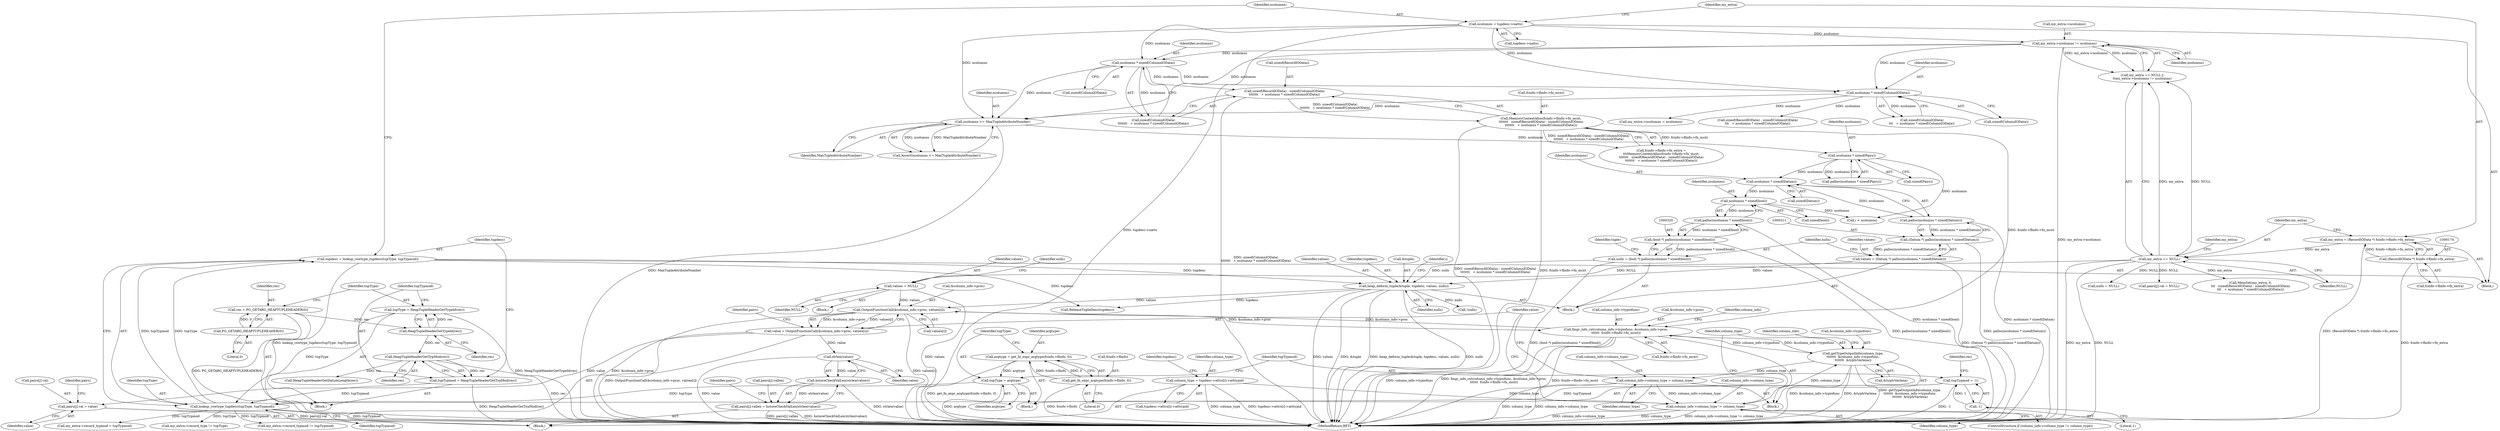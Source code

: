 digraph "0_postgres_31400a673325147e1205326008e32135a78b4d8a_1@array" {
"1000488" [label="(Call,OutputFunctionCall(&column_info->proc, values[i]))"];
"1000468" [label="(Call,fmgr_info_cxt(column_info->typiofunc, &column_info->proc,\n\t\t\t\t\t\t  fcinfo->flinfo->fn_mcxt))"];
"1000460" [label="(Call,getTypeOutputInfo(column_type,\n\t\t\t\t\t\t\t  &column_info->typiofunc,\n\t\t\t\t\t\t\t  &typIsVarlena))"];
"1000453" [label="(Call,column_info->column_type != column_type)"];
"1000481" [label="(Call,column_info->column_type = column_type)"];
"1000364" [label="(Call,column_type = tupdesc->attrs[i]->atttypid)"];
"1000488" [label="(Call,OutputFunctionCall(&column_info->proc, values[i]))"];
"1000326" [label="(Call,heap_deform_tuple(&tuple, tupdesc, values, nulls))"];
"1000161" [label="(Call,tupdesc = lookup_rowtype_tupdesc(tupType, tupTypmod))"];
"1000163" [label="(Call,lookup_rowtype_tupdesc(tupType, tupTypmod))"];
"1000153" [label="(Call,tupType = HeapTupleHeaderGetTypeId(rec))"];
"1000155" [label="(Call,HeapTupleHeaderGetTypeId(rec))"];
"1000149" [label="(Call,rec = PG_GETARG_HEAPTUPLEHEADER(0))"];
"1000151" [label="(Call,PG_GETARG_HEAPTUPLEHEADER(0))"];
"1000137" [label="(Call,tupType = argtype)"];
"1000130" [label="(Call,argtype = get_fn_expr_argtype(fcinfo->flinfo, 0))"];
"1000132" [label="(Call,get_fn_expr_argtype(fcinfo->flinfo, 0))"];
"1000140" [label="(Call,tupTypmod = -1)"];
"1000142" [label="(Call,-1)"];
"1000157" [label="(Call,tupTypmod = HeapTupleHeaderGetTypMod(rec))"];
"1000159" [label="(Call,HeapTupleHeaderGetTypMod(rec))"];
"1000308" [label="(Call,values = (Datum *) palloc(ncolumns * sizeof(Datum)))"];
"1000310" [label="(Call,(Datum *) palloc(ncolumns * sizeof(Datum)))"];
"1000312" [label="(Call,palloc(ncolumns * sizeof(Datum)))"];
"1000313" [label="(Call,ncolumns * sizeof(Datum))"];
"1000280" [label="(Call,ncolumns * sizeof(Pairs))"];
"1000274" [label="(Call,ncolumns <= MaxTupleAttributeNumber)"];
"1000209" [label="(Call,ncolumns * sizeof(ColumnIOData))"];
"1000185" [label="(Call,my_extra->ncolumns != ncolumns)"];
"1000166" [label="(Call,ncolumns = tupdesc->natts)"];
"1000254" [label="(Call,ncolumns * sizeof(ColumnIOData))"];
"1000317" [label="(Call,nulls = (bool *) palloc(ncolumns * sizeof(bool)))"];
"1000319" [label="(Call,(bool *) palloc(ncolumns * sizeof(bool)))"];
"1000321" [label="(Call,palloc(ncolumns * sizeof(bool)))"];
"1000322" [label="(Call,ncolumns * sizeof(bool))"];
"1000334" [label="(Call,values = NULL)"];
"1000182" [label="(Call,my_extra == NULL)"];
"1000171" [label="(Call,my_extra = (RecordIOData *) fcinfo->flinfo->fn_extra)"];
"1000173" [label="(Call,(RecordIOData *) fcinfo->flinfo->fn_extra)"];
"1000197" [label="(Call,MemoryContextAlloc(fcinfo->flinfo->fn_mcxt,\n\t\t\t\t\t\t\t   sizeof(RecordIOData) - sizeof(ColumnIOData)\n\t\t\t\t\t\t\t   + ncolumns * sizeof(ColumnIOData)))"];
"1000203" [label="(Call,sizeof(RecordIOData) - sizeof(ColumnIOData)\n\t\t\t\t\t\t\t   + ncolumns * sizeof(ColumnIOData))"];
"1000486" [label="(Call,value = OutputFunctionCall(&column_info->proc, values[i]))"];
"1000496" [label="(Call,pairs[j].val = value)"];
"1000510" [label="(Call,strlen(value))"];
"1000509" [label="(Call,hstoreCheckValLen(strlen(value)))"];
"1000503" [label="(Call,pairs[j].vallen = hstoreCheckValLen(strlen(value)))"];
"1000133" [label="(Call,fcinfo->flinfo)"];
"1000204" [label="(Call,sizeof(RecordIOData))"];
"1000275" [label="(Identifier,ncolumns)"];
"1000137" [label="(Call,tupType = argtype)"];
"1000279" [label="(Call,palloc(ncolumns * sizeof(Pairs)))"];
"1000203" [label="(Call,sizeof(RecordIOData) - sizeof(ColumnIOData)\n\t\t\t\t\t\t\t   + ncolumns * sizeof(ColumnIOData))"];
"1000458" [label="(Block,)"];
"1000166" [label="(Call,ncolumns = tupdesc->natts)"];
"1000503" [label="(Call,pairs[j].vallen = hstoreCheckValLen(strlen(value)))"];
"1000335" [label="(Identifier,values)"];
"1000187" [label="(Identifier,my_extra)"];
"1000183" [label="(Identifier,my_extra)"];
"1000510" [label="(Call,strlen(value))"];
"1000364" [label="(Call,column_type = tupdesc->attrs[i]->atttypid)"];
"1000472" [label="(Call,&column_info->proc)"];
"1000139" [label="(Identifier,argtype)"];
"1000175" [label="(Call,fcinfo->flinfo->fn_extra)"];
"1000497" [label="(Call,pairs[j].val)"];
"1000312" [label="(Call,palloc(ncolumns * sizeof(Datum)))"];
"1000132" [label="(Call,get_fn_expr_argtype(fcinfo->flinfo, 0))"];
"1000268" [label="(Call,my_extra->ncolumns = ncolumns)"];
"1000308" [label="(Call,values = (Datum *) palloc(ncolumns * sizeof(Datum)))"];
"1000470" [label="(Identifier,column_info)"];
"1000172" [label="(Identifier,my_extra)"];
"1000506" [label="(Identifier,pairs)"];
"1000486" [label="(Call,value = OutputFunctionCall(&column_info->proc, values[i]))"];
"1000322" [label="(Call,ncolumns * sizeof(bool))"];
"1000131" [label="(Identifier,argtype)"];
"1000181" [label="(Call,my_extra == NULL ||\n\t\tmy_extra->ncolumns != ncolumns)"];
"1000185" [label="(Call,my_extra->ncolumns != ncolumns)"];
"1000165" [label="(Identifier,tupTypmod)"];
"1000460" [label="(Call,getTypeOutputInfo(column_type,\n\t\t\t\t\t\t\t  &column_info->typiofunc,\n\t\t\t\t\t\t\t  &typIsVarlena))"];
"1000209" [label="(Call,ncolumns * sizeof(ColumnIOData))"];
"1000173" [label="(Call,(RecordIOData *) fcinfo->flinfo->fn_extra)"];
"1000330" [label="(Identifier,values)"];
"1000496" [label="(Call,pairs[j].val = value)"];
"1000336" [label="(Identifier,NULL)"];
"1000541" [label="(Call,ReleaseTupleDesc(tupdesc))"];
"1000366" [label="(Call,tupdesc->attrs[i]->atttypid)"];
"1000329" [label="(Identifier,tupdesc)"];
"1000168" [label="(Call,tupdesc->natts)"];
"1000324" [label="(Call,sizeof(bool))"];
"1000286" [label="(Block,)"];
"1000152" [label="(Literal,0)"];
"1000333" [label="(Block,)"];
"1000159" [label="(Call,HeapTupleHeaderGetTypMod(rec))"];
"1000191" [label="(Call,fcinfo->flinfo->fn_extra =\n\t\t\tMemoryContextAlloc(fcinfo->flinfo->fn_mcxt,\n\t\t\t\t\t\t\t   sizeof(RecordIOData) - sizeof(ColumnIOData)\n\t\t\t\t\t\t\t   + ncolumns * sizeof(ColumnIOData)))"];
"1000140" [label="(Call,tupTypmod = -1)"];
"1000198" [label="(Call,fcinfo->flinfo->fn_mcxt)"];
"1000162" [label="(Identifier,tupdesc)"];
"1000327" [label="(Call,&tuple)"];
"1000485" [label="(Identifier,column_type)"];
"1000138" [label="(Identifier,tupType)"];
"1000157" [label="(Call,tupTypmod = HeapTupleHeaderGetTypMod(rec))"];
"1000415" [label="(Call,!nulls)"];
"1000189" [label="(Identifier,ncolumns)"];
"1000323" [label="(Identifier,ncolumns)"];
"1000326" [label="(Call,heap_deform_tuple(&tuple, tupdesc, values, nulls))"];
"1000245" [label="(Call,MemSet(my_extra, 0,\n\t\t\t   sizeof(RecordIOData) - sizeof(ColumnIOData)\n\t\t\t   + ncolumns * sizeof(ColumnIOData)))"];
"1000282" [label="(Call,sizeof(Pairs))"];
"1000148" [label="(Block,)"];
"1000153" [label="(Call,tupType = HeapTupleHeaderGetTypeId(rec))"];
"1000154" [label="(Identifier,tupType)"];
"1000511" [label="(Identifier,value)"];
"1000334" [label="(Call,values = NULL)"];
"1000151" [label="(Call,PG_GETARG_HEAPTUPLEHEADER(0))"];
"1000263" [label="(Call,my_extra->record_typmod = tupTypmod)"];
"1000493" [label="(Call,values[i])"];
"1000143" [label="(Literal,1)"];
"1000161" [label="(Call,tupdesc = lookup_rowtype_tupdesc(tupType, tupTypmod))"];
"1000452" [label="(ControlStructure,if (column_info->column_type != column_type))"];
"1000254" [label="(Call,ncolumns * sizeof(ColumnIOData))"];
"1000488" [label="(Call,OutputFunctionCall(&column_info->proc, values[i]))"];
"1000461" [label="(Identifier,column_type)"];
"1000476" [label="(Call,fcinfo->flinfo->fn_mcxt)"];
"1000291" [label="(Call,HeapTupleHeaderGetDatumLength(rec))"];
"1000499" [label="(Identifier,pairs)"];
"1000141" [label="(Identifier,tupTypmod)"];
"1000186" [label="(Call,my_extra->ncolumns)"];
"1000184" [label="(Identifier,NULL)"];
"1000309" [label="(Identifier,values)"];
"1000343" [label="(Identifier,i)"];
"1000155" [label="(Call,HeapTupleHeaderGetTypeId(rec))"];
"1000314" [label="(Identifier,ncolumns)"];
"1000337" [label="(Call,nulls = NULL)"];
"1000142" [label="(Call,-1)"];
"1000110" [label="(Block,)"];
"1000489" [label="(Call,&column_info->proc)"];
"1000315" [label="(Call,sizeof(Datum))"];
"1000211" [label="(Call,sizeof(ColumnIOData))"];
"1000234" [label="(Call,my_extra->record_type != tupType)"];
"1000197" [label="(Call,MemoryContextAlloc(fcinfo->flinfo->fn_mcxt,\n\t\t\t\t\t\t\t   sizeof(RecordIOData) - sizeof(ColumnIOData)\n\t\t\t\t\t\t\t   + ncolumns * sizeof(ColumnIOData)))"];
"1000248" [label="(Call,sizeof(RecordIOData) - sizeof(ColumnIOData)\n\t\t\t   + ncolumns * sizeof(ColumnIOData))"];
"1000468" [label="(Call,fmgr_info_cxt(column_info->typiofunc, &column_info->proc,\n\t\t\t\t\t\t  fcinfo->flinfo->fn_mcxt))"];
"1000318" [label="(Identifier,nulls)"];
"1000483" [label="(Identifier,column_info)"];
"1000158" [label="(Identifier,tupTypmod)"];
"1000502" [label="(Identifier,value)"];
"1000163" [label="(Call,lookup_rowtype_tupdesc(tupType, tupTypmod))"];
"1000149" [label="(Call,rec = PG_GETARG_HEAPTUPLEHEADER(0))"];
"1000545" [label="(MethodReturn,RET)"];
"1000365" [label="(Identifier,column_type)"];
"1000276" [label="(Identifier,MaxTupleAttributeNumber)"];
"1000255" [label="(Identifier,ncolumns)"];
"1000338" [label="(Identifier,nulls)"];
"1000378" [label="(Identifier,tupdesc)"];
"1000239" [label="(Call,my_extra->record_typmod != tupTypmod)"];
"1000156" [label="(Identifier,rec)"];
"1000280" [label="(Call,ncolumns * sizeof(Pairs))"];
"1000128" [label="(Block,)"];
"1000348" [label="(Call,i < ncolumns)"];
"1000321" [label="(Call,palloc(ncolumns * sizeof(bool)))"];
"1000150" [label="(Identifier,rec)"];
"1000469" [label="(Call,column_info->typiofunc)"];
"1000454" [label="(Call,column_info->column_type)"];
"1000313" [label="(Call,ncolumns * sizeof(Datum))"];
"1000210" [label="(Identifier,ncolumns)"];
"1000509" [label="(Call,hstoreCheckValLen(strlen(value)))"];
"1000164" [label="(Identifier,tupType)"];
"1000182" [label="(Call,my_extra == NULL)"];
"1000251" [label="(Call,sizeof(ColumnIOData)\n\t\t\t   + ncolumns * sizeof(ColumnIOData))"];
"1000453" [label="(Call,column_info->column_type != column_type)"];
"1000256" [label="(Call,sizeof(ColumnIOData))"];
"1000145" [label="(Identifier,rec)"];
"1000171" [label="(Call,my_extra = (RecordIOData *) fcinfo->flinfo->fn_extra)"];
"1000457" [label="(Identifier,column_type)"];
"1000130" [label="(Call,argtype = get_fn_expr_argtype(fcinfo->flinfo, 0))"];
"1000281" [label="(Identifier,ncolumns)"];
"1000328" [label="(Identifier,tuple)"];
"1000487" [label="(Identifier,value)"];
"1000466" [label="(Call,&typIsVarlena)"];
"1000515" [label="(Identifier,pairs)"];
"1000273" [label="(Call,Assert(ncolumns <= MaxTupleAttributeNumber))"];
"1000206" [label="(Call,sizeof(ColumnIOData)\n\t\t\t\t\t\t\t   + ncolumns * sizeof(ColumnIOData))"];
"1000331" [label="(Identifier,nulls)"];
"1000482" [label="(Call,column_info->column_type)"];
"1000319" [label="(Call,(bool *) palloc(ncolumns * sizeof(bool)))"];
"1000504" [label="(Call,pairs[j].vallen)"];
"1000421" [label="(Call,pairs[j].val = NULL)"];
"1000317" [label="(Call,nulls = (bool *) palloc(ncolumns * sizeof(bool)))"];
"1000353" [label="(Block,)"];
"1000462" [label="(Call,&column_info->typiofunc)"];
"1000160" [label="(Identifier,rec)"];
"1000481" [label="(Call,column_info->column_type = column_type)"];
"1000167" [label="(Identifier,ncolumns)"];
"1000274" [label="(Call,ncolumns <= MaxTupleAttributeNumber)"];
"1000310" [label="(Call,(Datum *) palloc(ncolumns * sizeof(Datum)))"];
"1000136" [label="(Literal,0)"];
"1000488" -> "1000486"  [label="AST: "];
"1000488" -> "1000493"  [label="CFG: "];
"1000489" -> "1000488"  [label="AST: "];
"1000493" -> "1000488"  [label="AST: "];
"1000486" -> "1000488"  [label="CFG: "];
"1000488" -> "1000545"  [label="DDG: &column_info->proc"];
"1000488" -> "1000545"  [label="DDG: values[i]"];
"1000488" -> "1000468"  [label="DDG: &column_info->proc"];
"1000488" -> "1000486"  [label="DDG: &column_info->proc"];
"1000488" -> "1000486"  [label="DDG: values[i]"];
"1000468" -> "1000488"  [label="DDG: &column_info->proc"];
"1000326" -> "1000488"  [label="DDG: values"];
"1000334" -> "1000488"  [label="DDG: values"];
"1000468" -> "1000458"  [label="AST: "];
"1000468" -> "1000476"  [label="CFG: "];
"1000469" -> "1000468"  [label="AST: "];
"1000472" -> "1000468"  [label="AST: "];
"1000476" -> "1000468"  [label="AST: "];
"1000483" -> "1000468"  [label="CFG: "];
"1000468" -> "1000545"  [label="DDG: fmgr_info_cxt(column_info->typiofunc, &column_info->proc,\n\t\t\t\t\t\t  fcinfo->flinfo->fn_mcxt)"];
"1000468" -> "1000545"  [label="DDG: fcinfo->flinfo->fn_mcxt"];
"1000468" -> "1000545"  [label="DDG: column_info->typiofunc"];
"1000468" -> "1000460"  [label="DDG: column_info->typiofunc"];
"1000460" -> "1000468"  [label="DDG: &column_info->typiofunc"];
"1000197" -> "1000468"  [label="DDG: fcinfo->flinfo->fn_mcxt"];
"1000460" -> "1000458"  [label="AST: "];
"1000460" -> "1000466"  [label="CFG: "];
"1000461" -> "1000460"  [label="AST: "];
"1000462" -> "1000460"  [label="AST: "];
"1000466" -> "1000460"  [label="AST: "];
"1000470" -> "1000460"  [label="CFG: "];
"1000460" -> "1000545"  [label="DDG: getTypeOutputInfo(column_type,\n\t\t\t\t\t\t\t  &column_info->typiofunc,\n\t\t\t\t\t\t\t  &typIsVarlena)"];
"1000460" -> "1000545"  [label="DDG: &column_info->typiofunc"];
"1000460" -> "1000545"  [label="DDG: &typIsVarlena"];
"1000453" -> "1000460"  [label="DDG: column_type"];
"1000460" -> "1000481"  [label="DDG: column_type"];
"1000453" -> "1000452"  [label="AST: "];
"1000453" -> "1000457"  [label="CFG: "];
"1000454" -> "1000453"  [label="AST: "];
"1000457" -> "1000453"  [label="AST: "];
"1000461" -> "1000453"  [label="CFG: "];
"1000487" -> "1000453"  [label="CFG: "];
"1000453" -> "1000545"  [label="DDG: column_type"];
"1000453" -> "1000545"  [label="DDG: column_info->column_type != column_type"];
"1000453" -> "1000545"  [label="DDG: column_info->column_type"];
"1000481" -> "1000453"  [label="DDG: column_info->column_type"];
"1000364" -> "1000453"  [label="DDG: column_type"];
"1000481" -> "1000458"  [label="AST: "];
"1000481" -> "1000485"  [label="CFG: "];
"1000482" -> "1000481"  [label="AST: "];
"1000485" -> "1000481"  [label="AST: "];
"1000487" -> "1000481"  [label="CFG: "];
"1000481" -> "1000545"  [label="DDG: column_type"];
"1000481" -> "1000545"  [label="DDG: column_info->column_type"];
"1000364" -> "1000353"  [label="AST: "];
"1000364" -> "1000366"  [label="CFG: "];
"1000365" -> "1000364"  [label="AST: "];
"1000366" -> "1000364"  [label="AST: "];
"1000378" -> "1000364"  [label="CFG: "];
"1000364" -> "1000545"  [label="DDG: column_type"];
"1000364" -> "1000545"  [label="DDG: tupdesc->attrs[i]->atttypid"];
"1000326" -> "1000286"  [label="AST: "];
"1000326" -> "1000331"  [label="CFG: "];
"1000327" -> "1000326"  [label="AST: "];
"1000329" -> "1000326"  [label="AST: "];
"1000330" -> "1000326"  [label="AST: "];
"1000331" -> "1000326"  [label="AST: "];
"1000343" -> "1000326"  [label="CFG: "];
"1000326" -> "1000545"  [label="DDG: heap_deform_tuple(&tuple, tupdesc, values, nulls)"];
"1000326" -> "1000545"  [label="DDG: nulls"];
"1000326" -> "1000545"  [label="DDG: values"];
"1000326" -> "1000545"  [label="DDG: &tuple"];
"1000161" -> "1000326"  [label="DDG: tupdesc"];
"1000308" -> "1000326"  [label="DDG: values"];
"1000317" -> "1000326"  [label="DDG: nulls"];
"1000326" -> "1000415"  [label="DDG: nulls"];
"1000326" -> "1000541"  [label="DDG: tupdesc"];
"1000161" -> "1000110"  [label="AST: "];
"1000161" -> "1000163"  [label="CFG: "];
"1000162" -> "1000161"  [label="AST: "];
"1000163" -> "1000161"  [label="AST: "];
"1000167" -> "1000161"  [label="CFG: "];
"1000161" -> "1000545"  [label="DDG: lookup_rowtype_tupdesc(tupType, tupTypmod)"];
"1000163" -> "1000161"  [label="DDG: tupType"];
"1000163" -> "1000161"  [label="DDG: tupTypmod"];
"1000161" -> "1000541"  [label="DDG: tupdesc"];
"1000163" -> "1000165"  [label="CFG: "];
"1000164" -> "1000163"  [label="AST: "];
"1000165" -> "1000163"  [label="AST: "];
"1000163" -> "1000545"  [label="DDG: tupTypmod"];
"1000153" -> "1000163"  [label="DDG: tupType"];
"1000137" -> "1000163"  [label="DDG: tupType"];
"1000140" -> "1000163"  [label="DDG: tupTypmod"];
"1000157" -> "1000163"  [label="DDG: tupTypmod"];
"1000163" -> "1000234"  [label="DDG: tupType"];
"1000163" -> "1000239"  [label="DDG: tupTypmod"];
"1000163" -> "1000263"  [label="DDG: tupTypmod"];
"1000153" -> "1000148"  [label="AST: "];
"1000153" -> "1000155"  [label="CFG: "];
"1000154" -> "1000153"  [label="AST: "];
"1000155" -> "1000153"  [label="AST: "];
"1000158" -> "1000153"  [label="CFG: "];
"1000153" -> "1000545"  [label="DDG: HeapTupleHeaderGetTypeId(rec)"];
"1000155" -> "1000153"  [label="DDG: rec"];
"1000155" -> "1000156"  [label="CFG: "];
"1000156" -> "1000155"  [label="AST: "];
"1000149" -> "1000155"  [label="DDG: rec"];
"1000155" -> "1000159"  [label="DDG: rec"];
"1000149" -> "1000148"  [label="AST: "];
"1000149" -> "1000151"  [label="CFG: "];
"1000150" -> "1000149"  [label="AST: "];
"1000151" -> "1000149"  [label="AST: "];
"1000154" -> "1000149"  [label="CFG: "];
"1000149" -> "1000545"  [label="DDG: PG_GETARG_HEAPTUPLEHEADER(0)"];
"1000151" -> "1000149"  [label="DDG: 0"];
"1000151" -> "1000152"  [label="CFG: "];
"1000152" -> "1000151"  [label="AST: "];
"1000137" -> "1000128"  [label="AST: "];
"1000137" -> "1000139"  [label="CFG: "];
"1000138" -> "1000137"  [label="AST: "];
"1000139" -> "1000137"  [label="AST: "];
"1000141" -> "1000137"  [label="CFG: "];
"1000137" -> "1000545"  [label="DDG: argtype"];
"1000130" -> "1000137"  [label="DDG: argtype"];
"1000130" -> "1000128"  [label="AST: "];
"1000130" -> "1000132"  [label="CFG: "];
"1000131" -> "1000130"  [label="AST: "];
"1000132" -> "1000130"  [label="AST: "];
"1000138" -> "1000130"  [label="CFG: "];
"1000130" -> "1000545"  [label="DDG: get_fn_expr_argtype(fcinfo->flinfo, 0)"];
"1000132" -> "1000130"  [label="DDG: fcinfo->flinfo"];
"1000132" -> "1000130"  [label="DDG: 0"];
"1000132" -> "1000136"  [label="CFG: "];
"1000133" -> "1000132"  [label="AST: "];
"1000136" -> "1000132"  [label="AST: "];
"1000132" -> "1000545"  [label="DDG: fcinfo->flinfo"];
"1000140" -> "1000128"  [label="AST: "];
"1000140" -> "1000142"  [label="CFG: "];
"1000141" -> "1000140"  [label="AST: "];
"1000142" -> "1000140"  [label="AST: "];
"1000145" -> "1000140"  [label="CFG: "];
"1000140" -> "1000545"  [label="DDG: -1"];
"1000142" -> "1000140"  [label="DDG: 1"];
"1000142" -> "1000143"  [label="CFG: "];
"1000143" -> "1000142"  [label="AST: "];
"1000157" -> "1000148"  [label="AST: "];
"1000157" -> "1000159"  [label="CFG: "];
"1000158" -> "1000157"  [label="AST: "];
"1000159" -> "1000157"  [label="AST: "];
"1000162" -> "1000157"  [label="CFG: "];
"1000157" -> "1000545"  [label="DDG: HeapTupleHeaderGetTypMod(rec)"];
"1000159" -> "1000157"  [label="DDG: rec"];
"1000159" -> "1000160"  [label="CFG: "];
"1000160" -> "1000159"  [label="AST: "];
"1000159" -> "1000545"  [label="DDG: rec"];
"1000159" -> "1000291"  [label="DDG: rec"];
"1000308" -> "1000286"  [label="AST: "];
"1000308" -> "1000310"  [label="CFG: "];
"1000309" -> "1000308"  [label="AST: "];
"1000310" -> "1000308"  [label="AST: "];
"1000318" -> "1000308"  [label="CFG: "];
"1000308" -> "1000545"  [label="DDG: (Datum *) palloc(ncolumns * sizeof(Datum))"];
"1000310" -> "1000308"  [label="DDG: palloc(ncolumns * sizeof(Datum))"];
"1000310" -> "1000312"  [label="CFG: "];
"1000311" -> "1000310"  [label="AST: "];
"1000312" -> "1000310"  [label="AST: "];
"1000310" -> "1000545"  [label="DDG: palloc(ncolumns * sizeof(Datum))"];
"1000312" -> "1000310"  [label="DDG: ncolumns * sizeof(Datum)"];
"1000312" -> "1000313"  [label="CFG: "];
"1000313" -> "1000312"  [label="AST: "];
"1000312" -> "1000545"  [label="DDG: ncolumns * sizeof(Datum)"];
"1000313" -> "1000312"  [label="DDG: ncolumns"];
"1000313" -> "1000315"  [label="CFG: "];
"1000314" -> "1000313"  [label="AST: "];
"1000315" -> "1000313"  [label="AST: "];
"1000280" -> "1000313"  [label="DDG: ncolumns"];
"1000313" -> "1000322"  [label="DDG: ncolumns"];
"1000280" -> "1000279"  [label="AST: "];
"1000280" -> "1000282"  [label="CFG: "];
"1000281" -> "1000280"  [label="AST: "];
"1000282" -> "1000280"  [label="AST: "];
"1000279" -> "1000280"  [label="CFG: "];
"1000280" -> "1000279"  [label="DDG: ncolumns"];
"1000274" -> "1000280"  [label="DDG: ncolumns"];
"1000280" -> "1000348"  [label="DDG: ncolumns"];
"1000274" -> "1000273"  [label="AST: "];
"1000274" -> "1000276"  [label="CFG: "];
"1000275" -> "1000274"  [label="AST: "];
"1000276" -> "1000274"  [label="AST: "];
"1000273" -> "1000274"  [label="CFG: "];
"1000274" -> "1000545"  [label="DDG: MaxTupleAttributeNumber"];
"1000274" -> "1000273"  [label="DDG: ncolumns"];
"1000274" -> "1000273"  [label="DDG: MaxTupleAttributeNumber"];
"1000209" -> "1000274"  [label="DDG: ncolumns"];
"1000185" -> "1000274"  [label="DDG: ncolumns"];
"1000166" -> "1000274"  [label="DDG: ncolumns"];
"1000254" -> "1000274"  [label="DDG: ncolumns"];
"1000209" -> "1000206"  [label="AST: "];
"1000209" -> "1000211"  [label="CFG: "];
"1000210" -> "1000209"  [label="AST: "];
"1000211" -> "1000209"  [label="AST: "];
"1000206" -> "1000209"  [label="CFG: "];
"1000209" -> "1000203"  [label="DDG: ncolumns"];
"1000209" -> "1000206"  [label="DDG: ncolumns"];
"1000185" -> "1000209"  [label="DDG: ncolumns"];
"1000166" -> "1000209"  [label="DDG: ncolumns"];
"1000209" -> "1000254"  [label="DDG: ncolumns"];
"1000185" -> "1000181"  [label="AST: "];
"1000185" -> "1000189"  [label="CFG: "];
"1000186" -> "1000185"  [label="AST: "];
"1000189" -> "1000185"  [label="AST: "];
"1000181" -> "1000185"  [label="CFG: "];
"1000185" -> "1000545"  [label="DDG: my_extra->ncolumns"];
"1000185" -> "1000181"  [label="DDG: my_extra->ncolumns"];
"1000185" -> "1000181"  [label="DDG: ncolumns"];
"1000166" -> "1000185"  [label="DDG: ncolumns"];
"1000185" -> "1000254"  [label="DDG: ncolumns"];
"1000166" -> "1000110"  [label="AST: "];
"1000166" -> "1000168"  [label="CFG: "];
"1000167" -> "1000166"  [label="AST: "];
"1000168" -> "1000166"  [label="AST: "];
"1000172" -> "1000166"  [label="CFG: "];
"1000166" -> "1000545"  [label="DDG: tupdesc->natts"];
"1000166" -> "1000254"  [label="DDG: ncolumns"];
"1000254" -> "1000251"  [label="AST: "];
"1000254" -> "1000256"  [label="CFG: "];
"1000255" -> "1000254"  [label="AST: "];
"1000256" -> "1000254"  [label="AST: "];
"1000251" -> "1000254"  [label="CFG: "];
"1000254" -> "1000248"  [label="DDG: ncolumns"];
"1000254" -> "1000251"  [label="DDG: ncolumns"];
"1000254" -> "1000268"  [label="DDG: ncolumns"];
"1000317" -> "1000286"  [label="AST: "];
"1000317" -> "1000319"  [label="CFG: "];
"1000318" -> "1000317"  [label="AST: "];
"1000319" -> "1000317"  [label="AST: "];
"1000328" -> "1000317"  [label="CFG: "];
"1000317" -> "1000545"  [label="DDG: (bool *) palloc(ncolumns * sizeof(bool))"];
"1000319" -> "1000317"  [label="DDG: palloc(ncolumns * sizeof(bool))"];
"1000319" -> "1000321"  [label="CFG: "];
"1000320" -> "1000319"  [label="AST: "];
"1000321" -> "1000319"  [label="AST: "];
"1000319" -> "1000545"  [label="DDG: palloc(ncolumns * sizeof(bool))"];
"1000321" -> "1000319"  [label="DDG: ncolumns * sizeof(bool)"];
"1000321" -> "1000322"  [label="CFG: "];
"1000322" -> "1000321"  [label="AST: "];
"1000321" -> "1000545"  [label="DDG: ncolumns * sizeof(bool)"];
"1000322" -> "1000321"  [label="DDG: ncolumns"];
"1000322" -> "1000324"  [label="CFG: "];
"1000323" -> "1000322"  [label="AST: "];
"1000324" -> "1000322"  [label="AST: "];
"1000322" -> "1000348"  [label="DDG: ncolumns"];
"1000334" -> "1000333"  [label="AST: "];
"1000334" -> "1000336"  [label="CFG: "];
"1000335" -> "1000334"  [label="AST: "];
"1000336" -> "1000334"  [label="AST: "];
"1000338" -> "1000334"  [label="CFG: "];
"1000334" -> "1000545"  [label="DDG: values"];
"1000182" -> "1000334"  [label="DDG: NULL"];
"1000182" -> "1000181"  [label="AST: "];
"1000182" -> "1000184"  [label="CFG: "];
"1000183" -> "1000182"  [label="AST: "];
"1000184" -> "1000182"  [label="AST: "];
"1000187" -> "1000182"  [label="CFG: "];
"1000181" -> "1000182"  [label="CFG: "];
"1000182" -> "1000545"  [label="DDG: NULL"];
"1000182" -> "1000545"  [label="DDG: my_extra"];
"1000182" -> "1000181"  [label="DDG: my_extra"];
"1000182" -> "1000181"  [label="DDG: NULL"];
"1000171" -> "1000182"  [label="DDG: my_extra"];
"1000182" -> "1000245"  [label="DDG: my_extra"];
"1000182" -> "1000337"  [label="DDG: NULL"];
"1000182" -> "1000421"  [label="DDG: NULL"];
"1000171" -> "1000110"  [label="AST: "];
"1000171" -> "1000173"  [label="CFG: "];
"1000172" -> "1000171"  [label="AST: "];
"1000173" -> "1000171"  [label="AST: "];
"1000183" -> "1000171"  [label="CFG: "];
"1000171" -> "1000545"  [label="DDG: (RecordIOData *) fcinfo->flinfo->fn_extra"];
"1000173" -> "1000171"  [label="DDG: fcinfo->flinfo->fn_extra"];
"1000173" -> "1000175"  [label="CFG: "];
"1000174" -> "1000173"  [label="AST: "];
"1000175" -> "1000173"  [label="AST: "];
"1000173" -> "1000545"  [label="DDG: fcinfo->flinfo->fn_extra"];
"1000197" -> "1000191"  [label="AST: "];
"1000197" -> "1000203"  [label="CFG: "];
"1000198" -> "1000197"  [label="AST: "];
"1000203" -> "1000197"  [label="AST: "];
"1000191" -> "1000197"  [label="CFG: "];
"1000197" -> "1000545"  [label="DDG: sizeof(RecordIOData) - sizeof(ColumnIOData)\n\t\t\t\t\t\t\t   + ncolumns * sizeof(ColumnIOData)"];
"1000197" -> "1000545"  [label="DDG: fcinfo->flinfo->fn_mcxt"];
"1000197" -> "1000191"  [label="DDG: fcinfo->flinfo->fn_mcxt"];
"1000197" -> "1000191"  [label="DDG: sizeof(RecordIOData) - sizeof(ColumnIOData)\n\t\t\t\t\t\t\t   + ncolumns * sizeof(ColumnIOData)"];
"1000203" -> "1000197"  [label="DDG: sizeof(ColumnIOData)\n\t\t\t\t\t\t\t   + ncolumns * sizeof(ColumnIOData)"];
"1000203" -> "1000206"  [label="CFG: "];
"1000204" -> "1000203"  [label="AST: "];
"1000206" -> "1000203"  [label="AST: "];
"1000203" -> "1000545"  [label="DDG: sizeof(ColumnIOData)\n\t\t\t\t\t\t\t   + ncolumns * sizeof(ColumnIOData)"];
"1000486" -> "1000353"  [label="AST: "];
"1000487" -> "1000486"  [label="AST: "];
"1000499" -> "1000486"  [label="CFG: "];
"1000486" -> "1000545"  [label="DDG: OutputFunctionCall(&column_info->proc, values[i])"];
"1000486" -> "1000496"  [label="DDG: value"];
"1000486" -> "1000510"  [label="DDG: value"];
"1000496" -> "1000353"  [label="AST: "];
"1000496" -> "1000502"  [label="CFG: "];
"1000497" -> "1000496"  [label="AST: "];
"1000502" -> "1000496"  [label="AST: "];
"1000506" -> "1000496"  [label="CFG: "];
"1000496" -> "1000545"  [label="DDG: pairs[j].val"];
"1000510" -> "1000509"  [label="AST: "];
"1000510" -> "1000511"  [label="CFG: "];
"1000511" -> "1000510"  [label="AST: "];
"1000509" -> "1000510"  [label="CFG: "];
"1000510" -> "1000545"  [label="DDG: value"];
"1000510" -> "1000509"  [label="DDG: value"];
"1000509" -> "1000503"  [label="AST: "];
"1000503" -> "1000509"  [label="CFG: "];
"1000509" -> "1000545"  [label="DDG: strlen(value)"];
"1000509" -> "1000503"  [label="DDG: strlen(value)"];
"1000503" -> "1000353"  [label="AST: "];
"1000504" -> "1000503"  [label="AST: "];
"1000515" -> "1000503"  [label="CFG: "];
"1000503" -> "1000545"  [label="DDG: hstoreCheckValLen(strlen(value))"];
"1000503" -> "1000545"  [label="DDG: pairs[j].vallen"];
}
